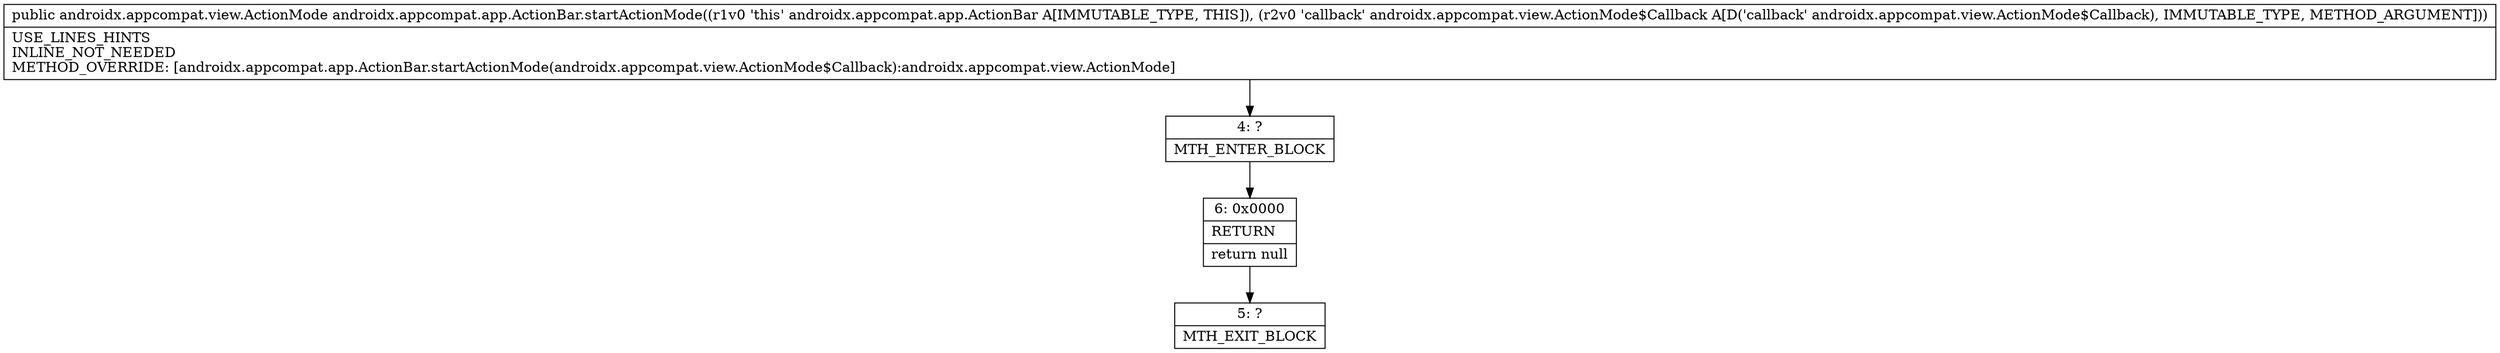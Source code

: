 digraph "CFG forandroidx.appcompat.app.ActionBar.startActionMode(Landroidx\/appcompat\/view\/ActionMode$Callback;)Landroidx\/appcompat\/view\/ActionMode;" {
Node_4 [shape=record,label="{4\:\ ?|MTH_ENTER_BLOCK\l}"];
Node_6 [shape=record,label="{6\:\ 0x0000|RETURN\l|return null\l}"];
Node_5 [shape=record,label="{5\:\ ?|MTH_EXIT_BLOCK\l}"];
MethodNode[shape=record,label="{public androidx.appcompat.view.ActionMode androidx.appcompat.app.ActionBar.startActionMode((r1v0 'this' androidx.appcompat.app.ActionBar A[IMMUTABLE_TYPE, THIS]), (r2v0 'callback' androidx.appcompat.view.ActionMode$Callback A[D('callback' androidx.appcompat.view.ActionMode$Callback), IMMUTABLE_TYPE, METHOD_ARGUMENT]))  | USE_LINES_HINTS\lINLINE_NOT_NEEDED\lMETHOD_OVERRIDE: [androidx.appcompat.app.ActionBar.startActionMode(androidx.appcompat.view.ActionMode$Callback):androidx.appcompat.view.ActionMode]\l}"];
MethodNode -> Node_4;Node_4 -> Node_6;
Node_6 -> Node_5;
}

